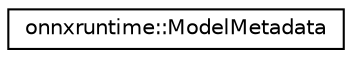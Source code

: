 digraph "Graphical Class Hierarchy"
{
  edge [fontname="Helvetica",fontsize="10",labelfontname="Helvetica",labelfontsize="10"];
  node [fontname="Helvetica",fontsize="10",shape=record];
  rankdir="LR";
  Node0 [label="onnxruntime::ModelMetadata",height=0.2,width=0.4,color="black", fillcolor="white", style="filled",URL="$structonnxruntime_1_1ModelMetadata.html"];
}
